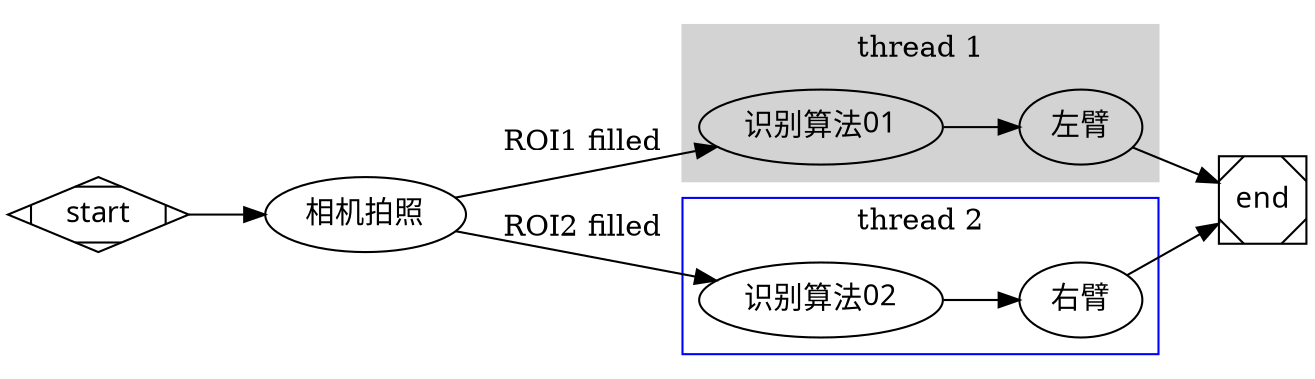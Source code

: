 digraph G {
    rankdir="LR";

    node [fontname="SimHei"]
    
    sensor [label="相机拍照"]
    
    algo01 [label="识别算法01"]
    algo02 [label="识别算法02"]
    
    robot01 [label="左臂"]
    robot02 [label="右臂"]
    
    subgraph cluster_0 {
        style=filled;
        color=lightgrey;
        node [style=filled,color=white];
        algo01-> robot01;
        label = "thread 1";
    }

    subgraph cluster_1 {
        node [style=filled];
        algo02 -> robot02;
        label = "thread 2";
        color=blue
    }
    start -> sensor;
    sensor -> algo01[label="ROI1 filled"];
    sensor -> algo02[label="ROI2 filled"];
    robot01 -> end;
    robot02 -> end;

    start [shape=Mdiamond];
    end [shape=Msquare];
}
